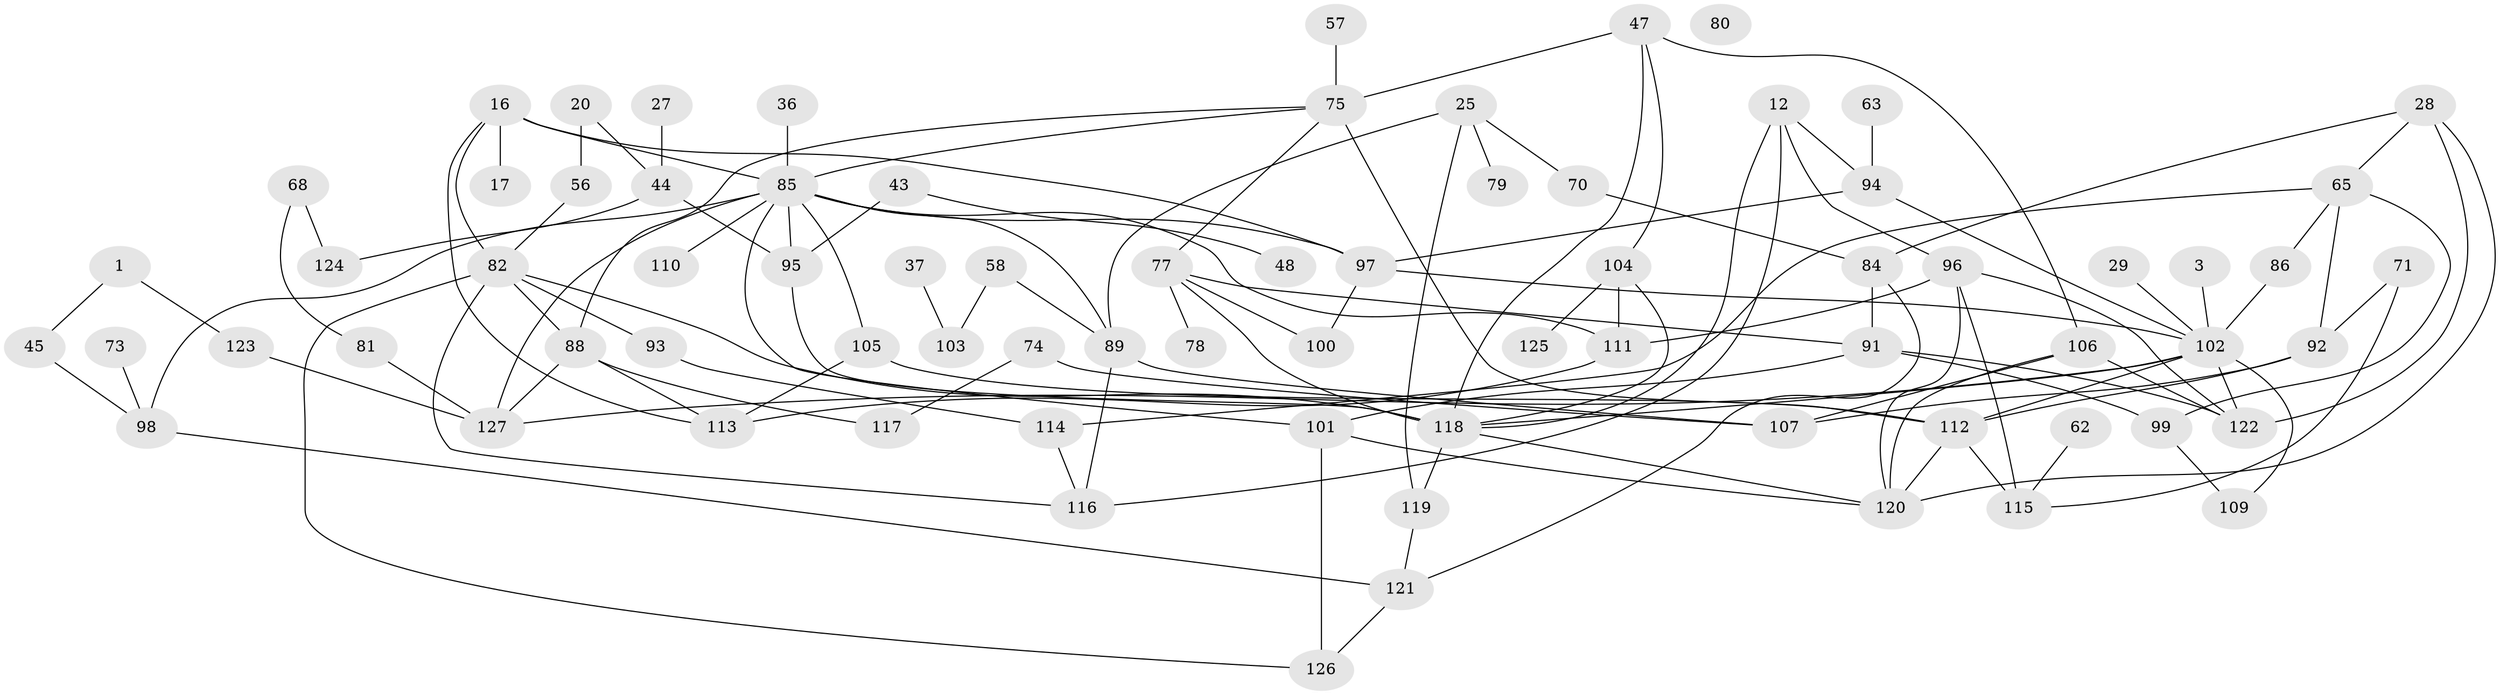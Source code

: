 // original degree distribution, {2: 0.2755905511811024, 3: 0.2440944881889764, 1: 0.16535433070866143, 5: 0.11811023622047244, 7: 0.007874015748031496, 6: 0.023622047244094488, 4: 0.14960629921259844, 0: 0.007874015748031496, 8: 0.007874015748031496}
// Generated by graph-tools (version 1.1) at 2025/42/03/04/25 21:42:41]
// undirected, 76 vertices, 125 edges
graph export_dot {
graph [start="1"]
  node [color=gray90,style=filled];
  1;
  3;
  12 [super="+5"];
  16;
  17;
  20;
  25;
  27;
  28;
  29;
  36;
  37;
  43;
  44;
  45;
  47;
  48;
  56;
  57;
  58 [super="+35+23"];
  62;
  63;
  65;
  68;
  70;
  71;
  73;
  74;
  75 [super="+9"];
  77 [super="+39"];
  78;
  79;
  80;
  81;
  82 [super="+21"];
  84;
  85 [super="+11+26+72"];
  86;
  88 [super="+64+6"];
  89 [super="+51+24+83"];
  91 [super="+2+67"];
  92 [super="+33+38"];
  93;
  94;
  95;
  96 [super="+22"];
  97 [super="+18+87"];
  98 [super="+19"];
  99;
  100;
  101;
  102 [super="+46+54"];
  103;
  104 [super="+10+53"];
  105 [super="+66"];
  106;
  107 [super="+4+41"];
  109;
  110;
  111 [super="+14+60"];
  112 [super="+42+40+108+13"];
  113;
  114 [super="+52+55"];
  115;
  116;
  117;
  118 [super="+90"];
  119 [super="+69"];
  120 [super="+76"];
  121 [super="+61"];
  122 [super="+59"];
  123;
  124;
  125;
  126;
  127 [super="+30"];
  1 -- 45;
  1 -- 123;
  3 -- 102;
  12 -- 116;
  12 -- 118;
  12 -- 96;
  12 -- 94;
  16 -- 17;
  16 -- 82 [weight=2];
  16 -- 113;
  16 -- 85 [weight=2];
  16 -- 97;
  20 -- 44;
  20 -- 56;
  25 -- 70;
  25 -- 79;
  25 -- 119;
  25 -- 89;
  27 -- 44;
  28 -- 65;
  28 -- 84;
  28 -- 120;
  28 -- 122;
  29 -- 102;
  36 -- 85;
  37 -- 103;
  43 -- 48;
  43 -- 95;
  44 -- 95;
  44 -- 124;
  45 -- 98;
  47 -- 75 [weight=2];
  47 -- 104;
  47 -- 106;
  47 -- 118;
  56 -- 82;
  57 -- 75;
  58 -- 103;
  58 -- 89;
  62 -- 115;
  63 -- 94;
  65 -- 86;
  65 -- 99;
  65 -- 92;
  65 -- 114;
  68 -- 81;
  68 -- 124;
  70 -- 84;
  71 -- 92;
  71 -- 115;
  73 -- 98;
  74 -- 107;
  74 -- 117;
  75 -- 85;
  75 -- 112;
  75 -- 77;
  75 -- 88;
  77 -- 78;
  77 -- 118;
  77 -- 100;
  77 -- 91;
  81 -- 127;
  82 -- 88;
  82 -- 116;
  82 -- 118 [weight=2];
  82 -- 93;
  82 -- 126;
  84 -- 121;
  84 -- 91;
  85 -- 110;
  85 -- 111;
  85 -- 127;
  85 -- 95;
  85 -- 97;
  85 -- 101;
  85 -- 98;
  85 -- 105;
  85 -- 89;
  86 -- 102;
  88 -- 113;
  88 -- 117;
  88 -- 127;
  89 -- 107;
  89 -- 116;
  91 -- 99;
  91 -- 101;
  91 -- 122;
  92 -- 107;
  92 -- 112;
  93 -- 114;
  94 -- 102;
  94 -- 97;
  95 -- 118;
  96 -- 115 [weight=2];
  96 -- 122;
  96 -- 111;
  96 -- 120;
  97 -- 100;
  97 -- 102;
  98 -- 121;
  99 -- 109;
  101 -- 120;
  101 -- 126;
  102 -- 109;
  102 -- 127;
  102 -- 122;
  102 -- 112;
  102 -- 118;
  104 -- 125;
  104 -- 118;
  104 -- 111 [weight=2];
  105 -- 113;
  105 -- 112;
  106 -- 107;
  106 -- 122;
  106 -- 120;
  111 -- 113;
  112 -- 115;
  112 -- 120 [weight=2];
  114 -- 116;
  118 -- 119 [weight=2];
  118 -- 120;
  119 -- 121;
  121 -- 126;
  123 -- 127;
}
